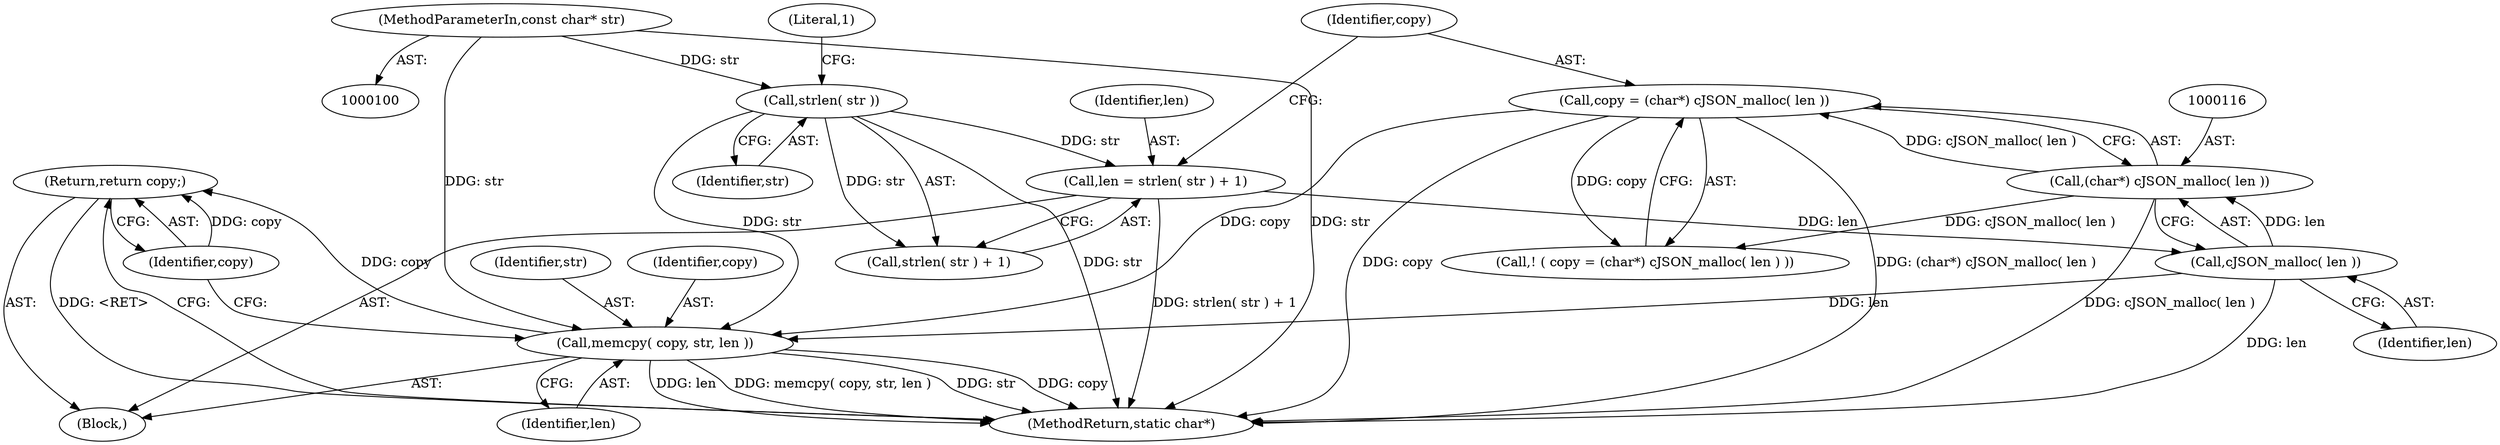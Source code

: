digraph "1_iperf_91f2fa59e8ed80dfbf400add0164ee0e508e412a_32@pointer" {
"1000125" [label="(Return,return copy;)"];
"1000126" [label="(Identifier,copy)"];
"1000121" [label="(Call,memcpy( copy, str, len ))"];
"1000113" [label="(Call,copy = (char*) cJSON_malloc( len ))"];
"1000115" [label="(Call,(char*) cJSON_malloc( len ))"];
"1000117" [label="(Call,cJSON_malloc( len ))"];
"1000105" [label="(Call,len = strlen( str ) + 1)"];
"1000108" [label="(Call,strlen( str ))"];
"1000101" [label="(MethodParameterIn,const char* str)"];
"1000105" [label="(Call,len = strlen( str ) + 1)"];
"1000123" [label="(Identifier,str)"];
"1000113" [label="(Call,copy = (char*) cJSON_malloc( len ))"];
"1000115" [label="(Call,(char*) cJSON_malloc( len ))"];
"1000122" [label="(Identifier,copy)"];
"1000124" [label="(Identifier,len)"];
"1000114" [label="(Identifier,copy)"];
"1000126" [label="(Identifier,copy)"];
"1000127" [label="(MethodReturn,static char*)"];
"1000125" [label="(Return,return copy;)"];
"1000117" [label="(Call,cJSON_malloc( len ))"];
"1000108" [label="(Call,strlen( str ))"];
"1000109" [label="(Identifier,str)"];
"1000112" [label="(Call,! ( copy = (char*) cJSON_malloc( len ) ))"];
"1000106" [label="(Identifier,len)"];
"1000101" [label="(MethodParameterIn,const char* str)"];
"1000110" [label="(Literal,1)"];
"1000107" [label="(Call,strlen( str ) + 1)"];
"1000118" [label="(Identifier,len)"];
"1000121" [label="(Call,memcpy( copy, str, len ))"];
"1000102" [label="(Block,)"];
"1000125" -> "1000102"  [label="AST: "];
"1000125" -> "1000126"  [label="CFG: "];
"1000126" -> "1000125"  [label="AST: "];
"1000127" -> "1000125"  [label="CFG: "];
"1000125" -> "1000127"  [label="DDG: <RET>"];
"1000126" -> "1000125"  [label="DDG: copy"];
"1000121" -> "1000125"  [label="DDG: copy"];
"1000126" -> "1000121"  [label="CFG: "];
"1000121" -> "1000102"  [label="AST: "];
"1000121" -> "1000124"  [label="CFG: "];
"1000122" -> "1000121"  [label="AST: "];
"1000123" -> "1000121"  [label="AST: "];
"1000124" -> "1000121"  [label="AST: "];
"1000121" -> "1000127"  [label="DDG: str"];
"1000121" -> "1000127"  [label="DDG: copy"];
"1000121" -> "1000127"  [label="DDG: len"];
"1000121" -> "1000127"  [label="DDG: memcpy( copy, str, len )"];
"1000113" -> "1000121"  [label="DDG: copy"];
"1000108" -> "1000121"  [label="DDG: str"];
"1000101" -> "1000121"  [label="DDG: str"];
"1000117" -> "1000121"  [label="DDG: len"];
"1000113" -> "1000112"  [label="AST: "];
"1000113" -> "1000115"  [label="CFG: "];
"1000114" -> "1000113"  [label="AST: "];
"1000115" -> "1000113"  [label="AST: "];
"1000112" -> "1000113"  [label="CFG: "];
"1000113" -> "1000127"  [label="DDG: copy"];
"1000113" -> "1000127"  [label="DDG: (char*) cJSON_malloc( len )"];
"1000113" -> "1000112"  [label="DDG: copy"];
"1000115" -> "1000113"  [label="DDG: cJSON_malloc( len )"];
"1000115" -> "1000117"  [label="CFG: "];
"1000116" -> "1000115"  [label="AST: "];
"1000117" -> "1000115"  [label="AST: "];
"1000115" -> "1000127"  [label="DDG: cJSON_malloc( len )"];
"1000115" -> "1000112"  [label="DDG: cJSON_malloc( len )"];
"1000117" -> "1000115"  [label="DDG: len"];
"1000117" -> "1000118"  [label="CFG: "];
"1000118" -> "1000117"  [label="AST: "];
"1000117" -> "1000127"  [label="DDG: len"];
"1000105" -> "1000117"  [label="DDG: len"];
"1000105" -> "1000102"  [label="AST: "];
"1000105" -> "1000107"  [label="CFG: "];
"1000106" -> "1000105"  [label="AST: "];
"1000107" -> "1000105"  [label="AST: "];
"1000114" -> "1000105"  [label="CFG: "];
"1000105" -> "1000127"  [label="DDG: strlen( str ) + 1"];
"1000108" -> "1000105"  [label="DDG: str"];
"1000108" -> "1000107"  [label="AST: "];
"1000108" -> "1000109"  [label="CFG: "];
"1000109" -> "1000108"  [label="AST: "];
"1000110" -> "1000108"  [label="CFG: "];
"1000108" -> "1000127"  [label="DDG: str"];
"1000108" -> "1000107"  [label="DDG: str"];
"1000101" -> "1000108"  [label="DDG: str"];
"1000101" -> "1000100"  [label="AST: "];
"1000101" -> "1000127"  [label="DDG: str"];
}
